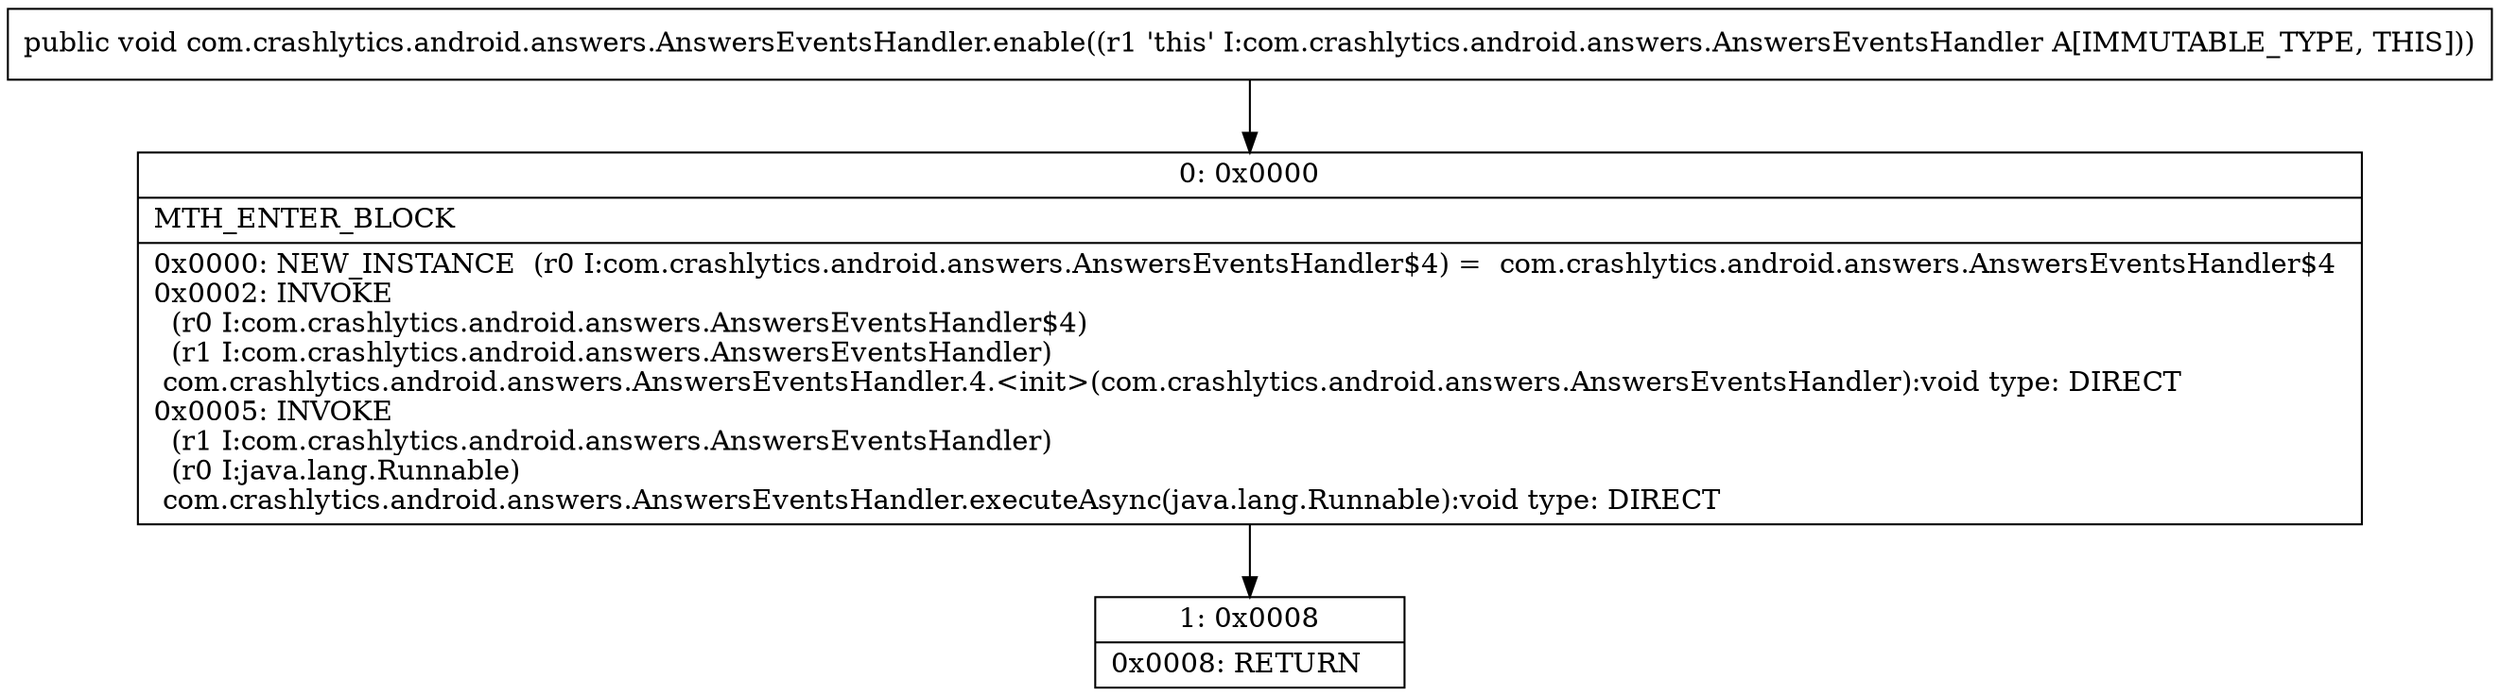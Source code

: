 digraph "CFG forcom.crashlytics.android.answers.AnswersEventsHandler.enable()V" {
Node_0 [shape=record,label="{0\:\ 0x0000|MTH_ENTER_BLOCK\l|0x0000: NEW_INSTANCE  (r0 I:com.crashlytics.android.answers.AnswersEventsHandler$4) =  com.crashlytics.android.answers.AnswersEventsHandler$4 \l0x0002: INVOKE  \l  (r0 I:com.crashlytics.android.answers.AnswersEventsHandler$4)\l  (r1 I:com.crashlytics.android.answers.AnswersEventsHandler)\l com.crashlytics.android.answers.AnswersEventsHandler.4.\<init\>(com.crashlytics.android.answers.AnswersEventsHandler):void type: DIRECT \l0x0005: INVOKE  \l  (r1 I:com.crashlytics.android.answers.AnswersEventsHandler)\l  (r0 I:java.lang.Runnable)\l com.crashlytics.android.answers.AnswersEventsHandler.executeAsync(java.lang.Runnable):void type: DIRECT \l}"];
Node_1 [shape=record,label="{1\:\ 0x0008|0x0008: RETURN   \l}"];
MethodNode[shape=record,label="{public void com.crashlytics.android.answers.AnswersEventsHandler.enable((r1 'this' I:com.crashlytics.android.answers.AnswersEventsHandler A[IMMUTABLE_TYPE, THIS])) }"];
MethodNode -> Node_0;
Node_0 -> Node_1;
}

